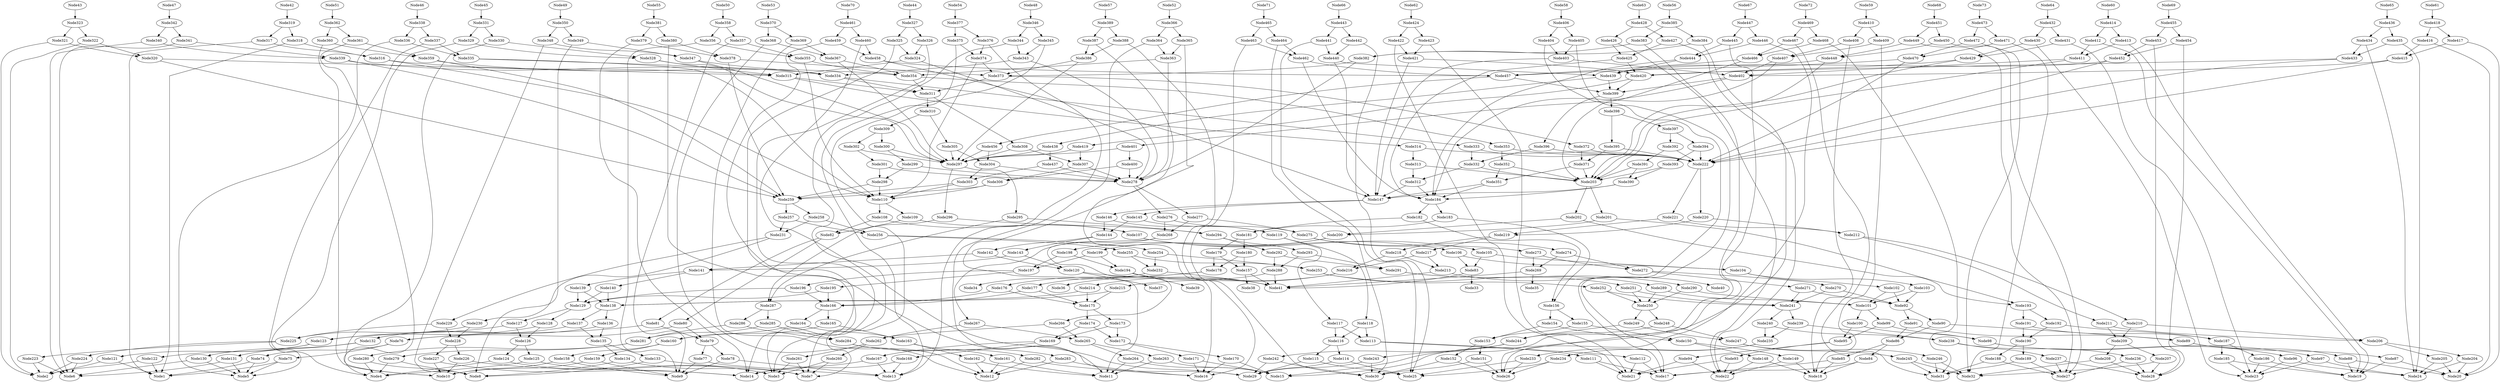 # Network structure generated by ABC

digraph network {

Node42 -> Node319 [style = solid];
Node43 -> Node323 [style = solid];
Node44 -> Node327 [style = solid];
Node45 -> Node331 [style = solid];
Node46 -> Node338 [style = solid];
Node47 -> Node342 [style = solid];
Node48 -> Node346 [style = solid];
Node49 -> Node350 [style = solid];
Node50 -> Node358 [style = solid];
Node51 -> Node362 [style = solid];
Node52 -> Node366 [style = solid];
Node53 -> Node370 [style = solid];
Node54 -> Node377 [style = solid];
Node55 -> Node381 [style = solid];
Node56 -> Node385 [style = solid];
Node57 -> Node389 [style = solid];
Node58 -> Node406 [style = solid];
Node59 -> Node410 [style = solid];
Node60 -> Node414 [style = solid];
Node61 -> Node418 [style = solid];
Node62 -> Node424 [style = solid];
Node63 -> Node428 [style = solid];
Node64 -> Node432 [style = solid];
Node65 -> Node436 [style = solid];
Node66 -> Node443 [style = solid];
Node67 -> Node447 [style = solid];
Node68 -> Node451 [style = solid];
Node69 -> Node455 [style = solid];
Node70 -> Node461 [style = solid];
Node71 -> Node465 [style = solid];
Node72 -> Node469 [style = solid];
Node73 -> Node473 [style = solid];
Node74 -> Node1 [style = solid];
Node74 -> Node5 [style = solid];
Node75 -> Node1 [style = solid];
Node75 -> Node5 [style = solid];
Node76 -> Node74 [style = solid];
Node76 -> Node75 [style = solid];
Node77 -> Node9 [style = solid];
Node77 -> Node13 [style = solid];
Node78 -> Node9 [style = solid];
Node78 -> Node13 [style = solid];
Node79 -> Node77 [style = solid];
Node79 -> Node78 [style = solid];
Node80 -> Node76 [style = solid];
Node80 -> Node79 [style = solid];
Node81 -> Node76 [style = solid];
Node81 -> Node79 [style = solid];
Node82 -> Node80 [style = solid];
Node82 -> Node81 [style = solid];
Node83 -> Node33 [style = solid];
Node83 -> Node41 [style = solid];
Node84 -> Node17 [style = solid];
Node84 -> Node18 [style = solid];
Node85 -> Node17 [style = solid];
Node85 -> Node18 [style = solid];
Node86 -> Node84 [style = solid];
Node86 -> Node85 [style = solid];
Node87 -> Node19 [style = solid];
Node87 -> Node20 [style = solid];
Node88 -> Node19 [style = solid];
Node88 -> Node20 [style = solid];
Node89 -> Node87 [style = solid];
Node89 -> Node88 [style = solid];
Node90 -> Node86 [style = solid];
Node90 -> Node89 [style = solid];
Node91 -> Node86 [style = solid];
Node91 -> Node89 [style = solid];
Node92 -> Node90 [style = solid];
Node92 -> Node91 [style = solid];
Node93 -> Node21 [style = solid];
Node93 -> Node22 [style = solid];
Node94 -> Node21 [style = solid];
Node94 -> Node22 [style = solid];
Node95 -> Node93 [style = solid];
Node95 -> Node94 [style = solid];
Node96 -> Node23 [style = solid];
Node96 -> Node24 [style = solid];
Node97 -> Node23 [style = solid];
Node97 -> Node24 [style = solid];
Node98 -> Node96 [style = solid];
Node98 -> Node97 [style = solid];
Node99 -> Node95 [style = solid];
Node99 -> Node98 [style = solid];
Node100 -> Node95 [style = solid];
Node100 -> Node98 [style = solid];
Node101 -> Node99 [style = solid];
Node101 -> Node100 [style = solid];
Node102 -> Node92 [style = solid];
Node102 -> Node101 [style = solid];
Node103 -> Node92 [style = solid];
Node103 -> Node101 [style = solid];
Node104 -> Node102 [style = solid];
Node104 -> Node103 [style = solid];
Node105 -> Node83 [style = solid];
Node105 -> Node104 [style = solid];
Node106 -> Node83 [style = solid];
Node106 -> Node104 [style = solid];
Node107 -> Node105 [style = solid];
Node107 -> Node106 [style = solid];
Node108 -> Node82 [style = solid];
Node108 -> Node107 [style = solid];
Node109 -> Node82 [style = solid];
Node109 -> Node107 [style = solid];
Node110 -> Node108 [style = solid];
Node110 -> Node109 [style = solid];
Node111 -> Node17 [style = solid];
Node111 -> Node21 [style = solid];
Node112 -> Node17 [style = solid];
Node112 -> Node21 [style = solid];
Node113 -> Node111 [style = solid];
Node113 -> Node112 [style = solid];
Node114 -> Node25 [style = solid];
Node114 -> Node29 [style = solid];
Node115 -> Node25 [style = solid];
Node115 -> Node29 [style = solid];
Node116 -> Node114 [style = solid];
Node116 -> Node115 [style = solid];
Node117 -> Node113 [style = solid];
Node117 -> Node116 [style = solid];
Node118 -> Node113 [style = solid];
Node118 -> Node116 [style = solid];
Node119 -> Node117 [style = solid];
Node119 -> Node118 [style = solid];
Node120 -> Node37 [style = solid];
Node120 -> Node41 [style = solid];
Node121 -> Node1 [style = solid];
Node121 -> Node2 [style = solid];
Node122 -> Node1 [style = solid];
Node122 -> Node2 [style = solid];
Node123 -> Node121 [style = solid];
Node123 -> Node122 [style = solid];
Node124 -> Node3 [style = solid];
Node124 -> Node4 [style = solid];
Node125 -> Node3 [style = solid];
Node125 -> Node4 [style = solid];
Node126 -> Node124 [style = solid];
Node126 -> Node125 [style = solid];
Node127 -> Node123 [style = solid];
Node127 -> Node126 [style = solid];
Node128 -> Node123 [style = solid];
Node128 -> Node126 [style = solid];
Node129 -> Node127 [style = solid];
Node129 -> Node128 [style = solid];
Node130 -> Node5 [style = solid];
Node130 -> Node6 [style = solid];
Node131 -> Node5 [style = solid];
Node131 -> Node6 [style = solid];
Node132 -> Node130 [style = solid];
Node132 -> Node131 [style = solid];
Node133 -> Node7 [style = solid];
Node133 -> Node8 [style = solid];
Node134 -> Node7 [style = solid];
Node134 -> Node8 [style = solid];
Node135 -> Node133 [style = solid];
Node135 -> Node134 [style = solid];
Node136 -> Node132 [style = solid];
Node136 -> Node135 [style = solid];
Node137 -> Node132 [style = solid];
Node137 -> Node135 [style = solid];
Node138 -> Node136 [style = solid];
Node138 -> Node137 [style = solid];
Node139 -> Node129 [style = solid];
Node139 -> Node138 [style = solid];
Node140 -> Node129 [style = solid];
Node140 -> Node138 [style = solid];
Node141 -> Node139 [style = solid];
Node141 -> Node140 [style = solid];
Node142 -> Node120 [style = solid];
Node142 -> Node141 [style = solid];
Node143 -> Node120 [style = solid];
Node143 -> Node141 [style = solid];
Node144 -> Node142 [style = solid];
Node144 -> Node143 [style = solid];
Node145 -> Node119 [style = solid];
Node145 -> Node144 [style = solid];
Node146 -> Node119 [style = solid];
Node146 -> Node144 [style = solid];
Node147 -> Node145 [style = solid];
Node147 -> Node146 [style = solid];
Node148 -> Node18 [style = solid];
Node148 -> Node22 [style = solid];
Node149 -> Node18 [style = solid];
Node149 -> Node22 [style = solid];
Node150 -> Node148 [style = solid];
Node150 -> Node149 [style = solid];
Node151 -> Node26 [style = solid];
Node151 -> Node30 [style = solid];
Node152 -> Node26 [style = solid];
Node152 -> Node30 [style = solid];
Node153 -> Node151 [style = solid];
Node153 -> Node152 [style = solid];
Node154 -> Node150 [style = solid];
Node154 -> Node153 [style = solid];
Node155 -> Node150 [style = solid];
Node155 -> Node153 [style = solid];
Node156 -> Node154 [style = solid];
Node156 -> Node155 [style = solid];
Node157 -> Node38 [style = solid];
Node157 -> Node41 [style = solid];
Node158 -> Node9 [style = solid];
Node158 -> Node10 [style = solid];
Node159 -> Node9 [style = solid];
Node159 -> Node10 [style = solid];
Node160 -> Node158 [style = solid];
Node160 -> Node159 [style = solid];
Node161 -> Node11 [style = solid];
Node161 -> Node12 [style = solid];
Node162 -> Node11 [style = solid];
Node162 -> Node12 [style = solid];
Node163 -> Node161 [style = solid];
Node163 -> Node162 [style = solid];
Node164 -> Node160 [style = solid];
Node164 -> Node163 [style = solid];
Node165 -> Node160 [style = solid];
Node165 -> Node163 [style = solid];
Node166 -> Node164 [style = solid];
Node166 -> Node165 [style = solid];
Node167 -> Node13 [style = solid];
Node167 -> Node14 [style = solid];
Node168 -> Node13 [style = solid];
Node168 -> Node14 [style = solid];
Node169 -> Node167 [style = solid];
Node169 -> Node168 [style = solid];
Node170 -> Node15 [style = solid];
Node170 -> Node16 [style = solid];
Node171 -> Node15 [style = solid];
Node171 -> Node16 [style = solid];
Node172 -> Node170 [style = solid];
Node172 -> Node171 [style = solid];
Node173 -> Node169 [style = solid];
Node173 -> Node172 [style = solid];
Node174 -> Node169 [style = solid];
Node174 -> Node172 [style = solid];
Node175 -> Node173 [style = solid];
Node175 -> Node174 [style = solid];
Node176 -> Node166 [style = solid];
Node176 -> Node175 [style = solid];
Node177 -> Node166 [style = solid];
Node177 -> Node175 [style = solid];
Node178 -> Node176 [style = solid];
Node178 -> Node177 [style = solid];
Node179 -> Node157 [style = solid];
Node179 -> Node178 [style = solid];
Node180 -> Node157 [style = solid];
Node180 -> Node178 [style = solid];
Node181 -> Node179 [style = solid];
Node181 -> Node180 [style = solid];
Node182 -> Node156 [style = solid];
Node182 -> Node181 [style = solid];
Node183 -> Node156 [style = solid];
Node183 -> Node181 [style = solid];
Node184 -> Node182 [style = solid];
Node184 -> Node183 [style = solid];
Node185 -> Node19 [style = solid];
Node185 -> Node23 [style = solid];
Node186 -> Node19 [style = solid];
Node186 -> Node23 [style = solid];
Node187 -> Node185 [style = solid];
Node187 -> Node186 [style = solid];
Node188 -> Node27 [style = solid];
Node188 -> Node31 [style = solid];
Node189 -> Node27 [style = solid];
Node189 -> Node31 [style = solid];
Node190 -> Node188 [style = solid];
Node190 -> Node189 [style = solid];
Node191 -> Node187 [style = solid];
Node191 -> Node190 [style = solid];
Node192 -> Node187 [style = solid];
Node192 -> Node190 [style = solid];
Node193 -> Node191 [style = solid];
Node193 -> Node192 [style = solid];
Node194 -> Node39 [style = solid];
Node194 -> Node41 [style = solid];
Node195 -> Node129 [style = solid];
Node195 -> Node166 [style = solid];
Node196 -> Node129 [style = solid];
Node196 -> Node166 [style = solid];
Node197 -> Node195 [style = solid];
Node197 -> Node196 [style = solid];
Node198 -> Node194 [style = solid];
Node198 -> Node197 [style = solid];
Node199 -> Node194 [style = solid];
Node199 -> Node197 [style = solid];
Node200 -> Node198 [style = solid];
Node200 -> Node199 [style = solid];
Node201 -> Node193 [style = solid];
Node201 -> Node200 [style = solid];
Node202 -> Node193 [style = solid];
Node202 -> Node200 [style = solid];
Node203 -> Node201 [style = solid];
Node203 -> Node202 [style = solid];
Node204 -> Node20 [style = solid];
Node204 -> Node24 [style = solid];
Node205 -> Node20 [style = solid];
Node205 -> Node24 [style = solid];
Node206 -> Node204 [style = solid];
Node206 -> Node205 [style = solid];
Node207 -> Node28 [style = solid];
Node207 -> Node32 [style = solid];
Node208 -> Node28 [style = solid];
Node208 -> Node32 [style = solid];
Node209 -> Node207 [style = solid];
Node209 -> Node208 [style = solid];
Node210 -> Node206 [style = solid];
Node210 -> Node209 [style = solid];
Node211 -> Node206 [style = solid];
Node211 -> Node209 [style = solid];
Node212 -> Node210 [style = solid];
Node212 -> Node211 [style = solid];
Node213 -> Node40 [style = solid];
Node213 -> Node41 [style = solid];
Node214 -> Node138 [style = solid];
Node214 -> Node175 [style = solid];
Node215 -> Node138 [style = solid];
Node215 -> Node175 [style = solid];
Node216 -> Node214 [style = solid];
Node216 -> Node215 [style = solid];
Node217 -> Node213 [style = solid];
Node217 -> Node216 [style = solid];
Node218 -> Node213 [style = solid];
Node218 -> Node216 [style = solid];
Node219 -> Node217 [style = solid];
Node219 -> Node218 [style = solid];
Node220 -> Node212 [style = solid];
Node220 -> Node219 [style = solid];
Node221 -> Node212 [style = solid];
Node221 -> Node219 [style = solid];
Node222 -> Node220 [style = solid];
Node222 -> Node221 [style = solid];
Node223 -> Node2 [style = solid];
Node223 -> Node6 [style = solid];
Node224 -> Node2 [style = solid];
Node224 -> Node6 [style = solid];
Node225 -> Node223 [style = solid];
Node225 -> Node224 [style = solid];
Node226 -> Node10 [style = solid];
Node226 -> Node14 [style = solid];
Node227 -> Node10 [style = solid];
Node227 -> Node14 [style = solid];
Node228 -> Node226 [style = solid];
Node228 -> Node227 [style = solid];
Node229 -> Node225 [style = solid];
Node229 -> Node228 [style = solid];
Node230 -> Node225 [style = solid];
Node230 -> Node228 [style = solid];
Node231 -> Node229 [style = solid];
Node231 -> Node230 [style = solid];
Node232 -> Node34 [style = solid];
Node232 -> Node41 [style = solid];
Node233 -> Node25 [style = solid];
Node233 -> Node26 [style = solid];
Node234 -> Node25 [style = solid];
Node234 -> Node26 [style = solid];
Node235 -> Node233 [style = solid];
Node235 -> Node234 [style = solid];
Node236 -> Node27 [style = solid];
Node236 -> Node28 [style = solid];
Node237 -> Node27 [style = solid];
Node237 -> Node28 [style = solid];
Node238 -> Node236 [style = solid];
Node238 -> Node237 [style = solid];
Node239 -> Node235 [style = solid];
Node239 -> Node238 [style = solid];
Node240 -> Node235 [style = solid];
Node240 -> Node238 [style = solid];
Node241 -> Node239 [style = solid];
Node241 -> Node240 [style = solid];
Node242 -> Node29 [style = solid];
Node242 -> Node30 [style = solid];
Node243 -> Node29 [style = solid];
Node243 -> Node30 [style = solid];
Node244 -> Node242 [style = solid];
Node244 -> Node243 [style = solid];
Node245 -> Node31 [style = solid];
Node245 -> Node32 [style = solid];
Node246 -> Node31 [style = solid];
Node246 -> Node32 [style = solid];
Node247 -> Node245 [style = solid];
Node247 -> Node246 [style = solid];
Node248 -> Node244 [style = solid];
Node248 -> Node247 [style = solid];
Node249 -> Node244 [style = solid];
Node249 -> Node247 [style = solid];
Node250 -> Node248 [style = solid];
Node250 -> Node249 [style = solid];
Node251 -> Node241 [style = solid];
Node251 -> Node250 [style = solid];
Node252 -> Node241 [style = solid];
Node252 -> Node250 [style = solid];
Node253 -> Node251 [style = solid];
Node253 -> Node252 [style = solid];
Node254 -> Node232 [style = solid];
Node254 -> Node253 [style = solid];
Node255 -> Node232 [style = solid];
Node255 -> Node253 [style = solid];
Node256 -> Node254 [style = solid];
Node256 -> Node255 [style = solid];
Node257 -> Node231 [style = solid];
Node257 -> Node256 [style = solid];
Node258 -> Node231 [style = solid];
Node258 -> Node256 [style = solid];
Node259 -> Node257 [style = solid];
Node259 -> Node258 [style = solid];
Node260 -> Node3 [style = solid];
Node260 -> Node7 [style = solid];
Node261 -> Node3 [style = solid];
Node261 -> Node7 [style = solid];
Node262 -> Node260 [style = solid];
Node262 -> Node261 [style = solid];
Node263 -> Node11 [style = solid];
Node263 -> Node15 [style = solid];
Node264 -> Node11 [style = solid];
Node264 -> Node15 [style = solid];
Node265 -> Node263 [style = solid];
Node265 -> Node264 [style = solid];
Node266 -> Node262 [style = solid];
Node266 -> Node265 [style = solid];
Node267 -> Node262 [style = solid];
Node267 -> Node265 [style = solid];
Node268 -> Node266 [style = solid];
Node268 -> Node267 [style = solid];
Node269 -> Node35 [style = solid];
Node269 -> Node41 [style = solid];
Node270 -> Node92 [style = solid];
Node270 -> Node241 [style = solid];
Node271 -> Node92 [style = solid];
Node271 -> Node241 [style = solid];
Node272 -> Node270 [style = solid];
Node272 -> Node271 [style = solid];
Node273 -> Node269 [style = solid];
Node273 -> Node272 [style = solid];
Node274 -> Node269 [style = solid];
Node274 -> Node272 [style = solid];
Node275 -> Node273 [style = solid];
Node275 -> Node274 [style = solid];
Node276 -> Node268 [style = solid];
Node276 -> Node275 [style = solid];
Node277 -> Node268 [style = solid];
Node277 -> Node275 [style = solid];
Node278 -> Node276 [style = solid];
Node278 -> Node277 [style = solid];
Node279 -> Node4 [style = solid];
Node279 -> Node8 [style = solid];
Node280 -> Node4 [style = solid];
Node280 -> Node8 [style = solid];
Node281 -> Node279 [style = solid];
Node281 -> Node280 [style = solid];
Node282 -> Node12 [style = solid];
Node282 -> Node16 [style = solid];
Node283 -> Node12 [style = solid];
Node283 -> Node16 [style = solid];
Node284 -> Node282 [style = solid];
Node284 -> Node283 [style = solid];
Node285 -> Node281 [style = solid];
Node285 -> Node284 [style = solid];
Node286 -> Node281 [style = solid];
Node286 -> Node284 [style = solid];
Node287 -> Node285 [style = solid];
Node287 -> Node286 [style = solid];
Node288 -> Node36 [style = solid];
Node288 -> Node41 [style = solid];
Node289 -> Node101 [style = solid];
Node289 -> Node250 [style = solid];
Node290 -> Node101 [style = solid];
Node290 -> Node250 [style = solid];
Node291 -> Node289 [style = solid];
Node291 -> Node290 [style = solid];
Node292 -> Node288 [style = solid];
Node292 -> Node291 [style = solid];
Node293 -> Node288 [style = solid];
Node293 -> Node291 [style = solid];
Node294 -> Node292 [style = solid];
Node294 -> Node293 [style = solid];
Node295 -> Node287 [style = solid];
Node295 -> Node294 [style = solid];
Node296 -> Node287 [style = solid];
Node296 -> Node294 [style = solid];
Node297 -> Node295 [style = solid];
Node297 -> Node296 [style = solid];
Node298 -> Node110 [style = solid];
Node298 -> Node259 [style = solid];
Node299 -> Node278 [style = solid];
Node299 -> Node298 [style = solid];
Node300 -> Node297 [style = solid];
Node300 -> Node299 [style = solid];
Node301 -> Node278 [style = solid];
Node301 -> Node298 [style = solid];
Node302 -> Node297 [style = solid];
Node302 -> Node301 [style = solid];
Node303 -> Node110 [style = solid];
Node303 -> Node259 [style = solid];
Node304 -> Node278 [style = solid];
Node304 -> Node303 [style = solid];
Node305 -> Node297 [style = solid];
Node305 -> Node304 [style = solid];
Node306 -> Node110 [style = solid];
Node306 -> Node259 [style = solid];
Node307 -> Node278 [style = solid];
Node307 -> Node306 [style = solid];
Node308 -> Node297 [style = solid];
Node308 -> Node307 [style = solid];
Node309 -> Node300 [style = solid];
Node309 -> Node302 [style = solid];
Node310 -> Node305 [style = solid];
Node310 -> Node309 [style = solid];
Node311 -> Node308 [style = solid];
Node311 -> Node310 [style = solid];
Node312 -> Node147 [style = solid];
Node312 -> Node184 [style = solid];
Node313 -> Node203 [style = solid];
Node313 -> Node312 [style = solid];
Node314 -> Node222 [style = solid];
Node314 -> Node313 [style = solid];
Node315 -> Node311 [style = solid];
Node315 -> Node314 [style = solid];
Node316 -> Node110 [style = solid];
Node316 -> Node315 [style = solid];
Node317 -> Node1 [style = solid];
Node317 -> Node316 [style = solid];
Node318 -> Node1 [style = solid];
Node318 -> Node316 [style = solid];
Node319 -> Node317 [style = solid];
Node319 -> Node318 [style = solid];
Node320 -> Node259 [style = solid];
Node320 -> Node315 [style = solid];
Node321 -> Node2 [style = solid];
Node321 -> Node320 [style = solid];
Node322 -> Node2 [style = solid];
Node322 -> Node320 [style = solid];
Node323 -> Node321 [style = solid];
Node323 -> Node322 [style = solid];
Node324 -> Node278 [style = solid];
Node324 -> Node315 [style = solid];
Node325 -> Node3 [style = solid];
Node325 -> Node324 [style = solid];
Node326 -> Node3 [style = solid];
Node326 -> Node324 [style = solid];
Node327 -> Node325 [style = solid];
Node327 -> Node326 [style = solid];
Node328 -> Node297 [style = solid];
Node328 -> Node315 [style = solid];
Node329 -> Node4 [style = solid];
Node329 -> Node328 [style = solid];
Node330 -> Node4 [style = solid];
Node330 -> Node328 [style = solid];
Node331 -> Node329 [style = solid];
Node331 -> Node330 [style = solid];
Node332 -> Node203 [style = solid];
Node332 -> Node312 [style = solid];
Node333 -> Node222 [style = solid];
Node333 -> Node332 [style = solid];
Node334 -> Node311 [style = solid];
Node334 -> Node333 [style = solid];
Node335 -> Node110 [style = solid];
Node335 -> Node334 [style = solid];
Node336 -> Node5 [style = solid];
Node336 -> Node335 [style = solid];
Node337 -> Node5 [style = solid];
Node337 -> Node335 [style = solid];
Node338 -> Node336 [style = solid];
Node338 -> Node337 [style = solid];
Node339 -> Node259 [style = solid];
Node339 -> Node334 [style = solid];
Node340 -> Node6 [style = solid];
Node340 -> Node339 [style = solid];
Node341 -> Node6 [style = solid];
Node341 -> Node339 [style = solid];
Node342 -> Node340 [style = solid];
Node342 -> Node341 [style = solid];
Node343 -> Node278 [style = solid];
Node343 -> Node334 [style = solid];
Node344 -> Node7 [style = solid];
Node344 -> Node343 [style = solid];
Node345 -> Node7 [style = solid];
Node345 -> Node343 [style = solid];
Node346 -> Node344 [style = solid];
Node346 -> Node345 [style = solid];
Node347 -> Node297 [style = solid];
Node347 -> Node334 [style = solid];
Node348 -> Node8 [style = solid];
Node348 -> Node347 [style = solid];
Node349 -> Node8 [style = solid];
Node349 -> Node347 [style = solid];
Node350 -> Node348 [style = solid];
Node350 -> Node349 [style = solid];
Node351 -> Node147 [style = solid];
Node351 -> Node184 [style = solid];
Node352 -> Node203 [style = solid];
Node352 -> Node351 [style = solid];
Node353 -> Node222 [style = solid];
Node353 -> Node352 [style = solid];
Node354 -> Node311 [style = solid];
Node354 -> Node353 [style = solid];
Node355 -> Node110 [style = solid];
Node355 -> Node354 [style = solid];
Node356 -> Node9 [style = solid];
Node356 -> Node355 [style = solid];
Node357 -> Node9 [style = solid];
Node357 -> Node355 [style = solid];
Node358 -> Node356 [style = solid];
Node358 -> Node357 [style = solid];
Node359 -> Node259 [style = solid];
Node359 -> Node354 [style = solid];
Node360 -> Node10 [style = solid];
Node360 -> Node359 [style = solid];
Node361 -> Node10 [style = solid];
Node361 -> Node359 [style = solid];
Node362 -> Node360 [style = solid];
Node362 -> Node361 [style = solid];
Node363 -> Node278 [style = solid];
Node363 -> Node354 [style = solid];
Node364 -> Node11 [style = solid];
Node364 -> Node363 [style = solid];
Node365 -> Node11 [style = solid];
Node365 -> Node363 [style = solid];
Node366 -> Node364 [style = solid];
Node366 -> Node365 [style = solid];
Node367 -> Node297 [style = solid];
Node367 -> Node354 [style = solid];
Node368 -> Node12 [style = solid];
Node368 -> Node367 [style = solid];
Node369 -> Node12 [style = solid];
Node369 -> Node367 [style = solid];
Node370 -> Node368 [style = solid];
Node370 -> Node369 [style = solid];
Node371 -> Node203 [style = solid];
Node371 -> Node351 [style = solid];
Node372 -> Node222 [style = solid];
Node372 -> Node371 [style = solid];
Node373 -> Node311 [style = solid];
Node373 -> Node372 [style = solid];
Node374 -> Node110 [style = solid];
Node374 -> Node373 [style = solid];
Node375 -> Node13 [style = solid];
Node375 -> Node374 [style = solid];
Node376 -> Node13 [style = solid];
Node376 -> Node374 [style = solid];
Node377 -> Node375 [style = solid];
Node377 -> Node376 [style = solid];
Node378 -> Node259 [style = solid];
Node378 -> Node373 [style = solid];
Node379 -> Node14 [style = solid];
Node379 -> Node378 [style = solid];
Node380 -> Node14 [style = solid];
Node380 -> Node378 [style = solid];
Node381 -> Node379 [style = solid];
Node381 -> Node380 [style = solid];
Node382 -> Node278 [style = solid];
Node382 -> Node373 [style = solid];
Node383 -> Node15 [style = solid];
Node383 -> Node382 [style = solid];
Node384 -> Node15 [style = solid];
Node384 -> Node382 [style = solid];
Node385 -> Node383 [style = solid];
Node385 -> Node384 [style = solid];
Node386 -> Node297 [style = solid];
Node386 -> Node373 [style = solid];
Node387 -> Node16 [style = solid];
Node387 -> Node386 [style = solid];
Node388 -> Node16 [style = solid];
Node388 -> Node386 [style = solid];
Node389 -> Node387 [style = solid];
Node389 -> Node388 [style = solid];
Node390 -> Node147 [style = solid];
Node390 -> Node184 [style = solid];
Node391 -> Node203 [style = solid];
Node391 -> Node390 [style = solid];
Node392 -> Node222 [style = solid];
Node392 -> Node391 [style = solid];
Node393 -> Node203 [style = solid];
Node393 -> Node390 [style = solid];
Node394 -> Node222 [style = solid];
Node394 -> Node393 [style = solid];
Node395 -> Node222 [style = solid];
Node395 -> Node371 [style = solid];
Node396 -> Node222 [style = solid];
Node396 -> Node332 [style = solid];
Node397 -> Node392 [style = solid];
Node397 -> Node394 [style = solid];
Node398 -> Node395 [style = solid];
Node398 -> Node397 [style = solid];
Node399 -> Node396 [style = solid];
Node399 -> Node398 [style = solid];
Node400 -> Node278 [style = solid];
Node400 -> Node306 [style = solid];
Node401 -> Node297 [style = solid];
Node401 -> Node400 [style = solid];
Node402 -> Node399 [style = solid];
Node402 -> Node401 [style = solid];
Node403 -> Node147 [style = solid];
Node403 -> Node402 [style = solid];
Node404 -> Node17 [style = solid];
Node404 -> Node403 [style = solid];
Node405 -> Node17 [style = solid];
Node405 -> Node403 [style = solid];
Node406 -> Node404 [style = solid];
Node406 -> Node405 [style = solid];
Node407 -> Node184 [style = solid];
Node407 -> Node402 [style = solid];
Node408 -> Node18 [style = solid];
Node408 -> Node407 [style = solid];
Node409 -> Node18 [style = solid];
Node409 -> Node407 [style = solid];
Node410 -> Node408 [style = solid];
Node410 -> Node409 [style = solid];
Node411 -> Node203 [style = solid];
Node411 -> Node402 [style = solid];
Node412 -> Node19 [style = solid];
Node412 -> Node411 [style = solid];
Node413 -> Node19 [style = solid];
Node413 -> Node411 [style = solid];
Node414 -> Node412 [style = solid];
Node414 -> Node413 [style = solid];
Node415 -> Node222 [style = solid];
Node415 -> Node402 [style = solid];
Node416 -> Node20 [style = solid];
Node416 -> Node415 [style = solid];
Node417 -> Node20 [style = solid];
Node417 -> Node415 [style = solid];
Node418 -> Node416 [style = solid];
Node418 -> Node417 [style = solid];
Node419 -> Node297 [style = solid];
Node419 -> Node307 [style = solid];
Node420 -> Node399 [style = solid];
Node420 -> Node419 [style = solid];
Node421 -> Node147 [style = solid];
Node421 -> Node420 [style = solid];
Node422 -> Node21 [style = solid];
Node422 -> Node421 [style = solid];
Node423 -> Node21 [style = solid];
Node423 -> Node421 [style = solid];
Node424 -> Node422 [style = solid];
Node424 -> Node423 [style = solid];
Node425 -> Node184 [style = solid];
Node425 -> Node420 [style = solid];
Node426 -> Node22 [style = solid];
Node426 -> Node425 [style = solid];
Node427 -> Node22 [style = solid];
Node427 -> Node425 [style = solid];
Node428 -> Node426 [style = solid];
Node428 -> Node427 [style = solid];
Node429 -> Node203 [style = solid];
Node429 -> Node420 [style = solid];
Node430 -> Node23 [style = solid];
Node430 -> Node429 [style = solid];
Node431 -> Node23 [style = solid];
Node431 -> Node429 [style = solid];
Node432 -> Node430 [style = solid];
Node432 -> Node431 [style = solid];
Node433 -> Node222 [style = solid];
Node433 -> Node420 [style = solid];
Node434 -> Node24 [style = solid];
Node434 -> Node433 [style = solid];
Node435 -> Node24 [style = solid];
Node435 -> Node433 [style = solid];
Node436 -> Node434 [style = solid];
Node436 -> Node435 [style = solid];
Node437 -> Node278 [style = solid];
Node437 -> Node303 [style = solid];
Node438 -> Node297 [style = solid];
Node438 -> Node437 [style = solid];
Node439 -> Node399 [style = solid];
Node439 -> Node438 [style = solid];
Node440 -> Node147 [style = solid];
Node440 -> Node439 [style = solid];
Node441 -> Node25 [style = solid];
Node441 -> Node440 [style = solid];
Node442 -> Node25 [style = solid];
Node442 -> Node440 [style = solid];
Node443 -> Node441 [style = solid];
Node443 -> Node442 [style = solid];
Node444 -> Node184 [style = solid];
Node444 -> Node439 [style = solid];
Node445 -> Node26 [style = solid];
Node445 -> Node444 [style = solid];
Node446 -> Node26 [style = solid];
Node446 -> Node444 [style = solid];
Node447 -> Node445 [style = solid];
Node447 -> Node446 [style = solid];
Node448 -> Node203 [style = solid];
Node448 -> Node439 [style = solid];
Node449 -> Node27 [style = solid];
Node449 -> Node448 [style = solid];
Node450 -> Node27 [style = solid];
Node450 -> Node448 [style = solid];
Node451 -> Node449 [style = solid];
Node451 -> Node450 [style = solid];
Node452 -> Node222 [style = solid];
Node452 -> Node439 [style = solid];
Node453 -> Node28 [style = solid];
Node453 -> Node452 [style = solid];
Node454 -> Node28 [style = solid];
Node454 -> Node452 [style = solid];
Node455 -> Node453 [style = solid];
Node455 -> Node454 [style = solid];
Node456 -> Node297 [style = solid];
Node456 -> Node304 [style = solid];
Node457 -> Node399 [style = solid];
Node457 -> Node456 [style = solid];
Node458 -> Node147 [style = solid];
Node458 -> Node457 [style = solid];
Node459 -> Node29 [style = solid];
Node459 -> Node458 [style = solid];
Node460 -> Node29 [style = solid];
Node460 -> Node458 [style = solid];
Node461 -> Node459 [style = solid];
Node461 -> Node460 [style = solid];
Node462 -> Node184 [style = solid];
Node462 -> Node457 [style = solid];
Node463 -> Node30 [style = solid];
Node463 -> Node462 [style = solid];
Node464 -> Node30 [style = solid];
Node464 -> Node462 [style = solid];
Node465 -> Node463 [style = solid];
Node465 -> Node464 [style = solid];
Node466 -> Node203 [style = solid];
Node466 -> Node457 [style = solid];
Node467 -> Node31 [style = solid];
Node467 -> Node466 [style = solid];
Node468 -> Node31 [style = solid];
Node468 -> Node466 [style = solid];
Node469 -> Node467 [style = solid];
Node469 -> Node468 [style = solid];
Node470 -> Node222 [style = solid];
Node470 -> Node457 [style = solid];
Node471 -> Node32 [style = solid];
Node471 -> Node470 [style = solid];
Node472 -> Node32 [style = solid];
Node472 -> Node470 [style = solid];
Node473 -> Node471 [style = solid];
Node473 -> Node472 [style = solid];
}

